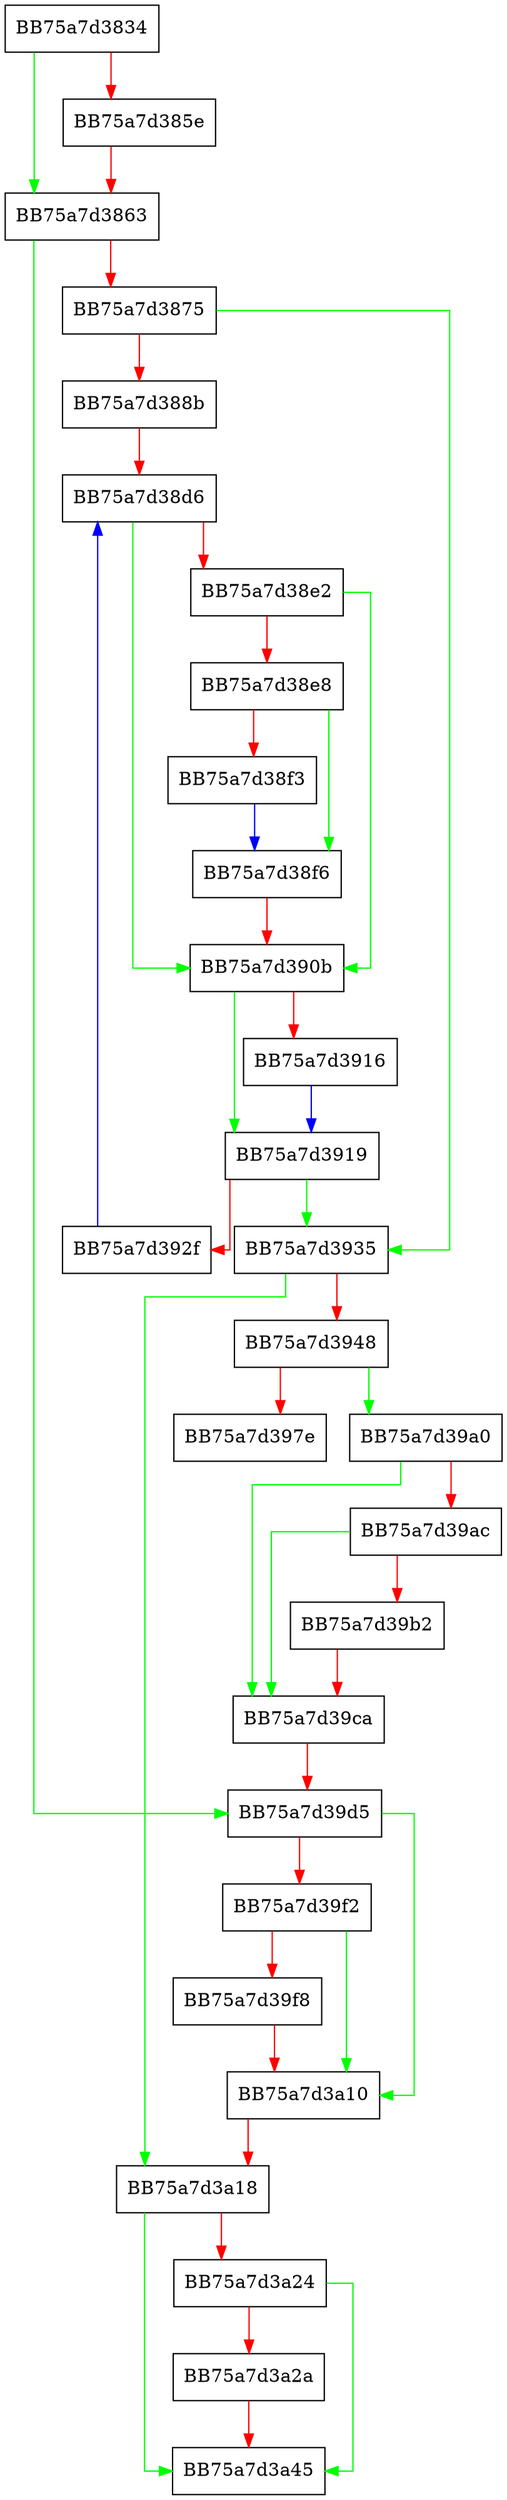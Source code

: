 digraph DispatchGlobalEvent {
  node [shape="box"];
  graph [splines=ortho];
  BB75a7d3834 -> BB75a7d3863 [color="green"];
  BB75a7d3834 -> BB75a7d385e [color="red"];
  BB75a7d385e -> BB75a7d3863 [color="red"];
  BB75a7d3863 -> BB75a7d39d5 [color="green"];
  BB75a7d3863 -> BB75a7d3875 [color="red"];
  BB75a7d3875 -> BB75a7d3935 [color="green"];
  BB75a7d3875 -> BB75a7d388b [color="red"];
  BB75a7d388b -> BB75a7d38d6 [color="red"];
  BB75a7d38d6 -> BB75a7d390b [color="green"];
  BB75a7d38d6 -> BB75a7d38e2 [color="red"];
  BB75a7d38e2 -> BB75a7d390b [color="green"];
  BB75a7d38e2 -> BB75a7d38e8 [color="red"];
  BB75a7d38e8 -> BB75a7d38f6 [color="green"];
  BB75a7d38e8 -> BB75a7d38f3 [color="red"];
  BB75a7d38f3 -> BB75a7d38f6 [color="blue"];
  BB75a7d38f6 -> BB75a7d390b [color="red"];
  BB75a7d390b -> BB75a7d3919 [color="green"];
  BB75a7d390b -> BB75a7d3916 [color="red"];
  BB75a7d3916 -> BB75a7d3919 [color="blue"];
  BB75a7d3919 -> BB75a7d3935 [color="green"];
  BB75a7d3919 -> BB75a7d392f [color="red"];
  BB75a7d392f -> BB75a7d38d6 [color="blue"];
  BB75a7d3935 -> BB75a7d3a18 [color="green"];
  BB75a7d3935 -> BB75a7d3948 [color="red"];
  BB75a7d3948 -> BB75a7d39a0 [color="green"];
  BB75a7d3948 -> BB75a7d397e [color="red"];
  BB75a7d39a0 -> BB75a7d39ca [color="green"];
  BB75a7d39a0 -> BB75a7d39ac [color="red"];
  BB75a7d39ac -> BB75a7d39ca [color="green"];
  BB75a7d39ac -> BB75a7d39b2 [color="red"];
  BB75a7d39b2 -> BB75a7d39ca [color="red"];
  BB75a7d39ca -> BB75a7d39d5 [color="red"];
  BB75a7d39d5 -> BB75a7d3a10 [color="green"];
  BB75a7d39d5 -> BB75a7d39f2 [color="red"];
  BB75a7d39f2 -> BB75a7d3a10 [color="green"];
  BB75a7d39f2 -> BB75a7d39f8 [color="red"];
  BB75a7d39f8 -> BB75a7d3a10 [color="red"];
  BB75a7d3a10 -> BB75a7d3a18 [color="red"];
  BB75a7d3a18 -> BB75a7d3a45 [color="green"];
  BB75a7d3a18 -> BB75a7d3a24 [color="red"];
  BB75a7d3a24 -> BB75a7d3a45 [color="green"];
  BB75a7d3a24 -> BB75a7d3a2a [color="red"];
  BB75a7d3a2a -> BB75a7d3a45 [color="red"];
}